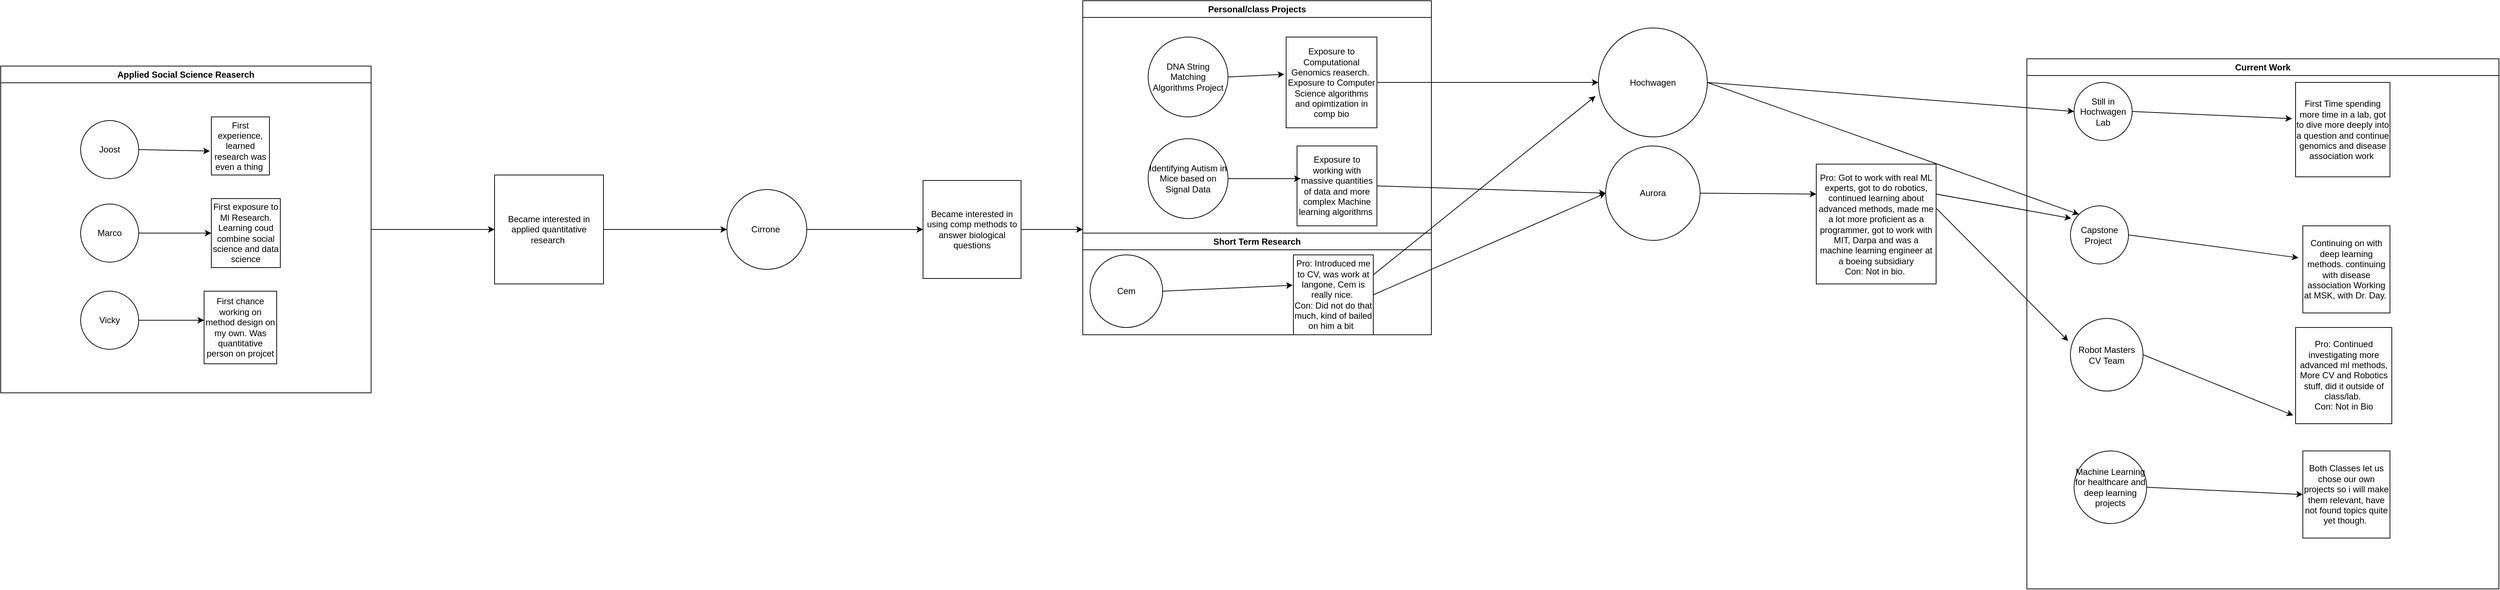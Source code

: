 <mxfile version="22.0.0" type="github">
  <diagram name="Page-1" id="OptNep50N4nJcta6pjEw">
    <mxGraphModel dx="2052" dy="1310" grid="1" gridSize="10" guides="1" tooltips="1" connect="1" arrows="1" fold="1" page="1" pageScale="1" pageWidth="850" pageHeight="1100" math="0" shadow="0">
      <root>
        <mxCell id="0" />
        <mxCell id="1" parent="0" />
        <mxCell id="JaoUqpHkBibLqqUjb6aJ-6" value="" style="swimlane;startSize=0;" vertex="1" parent="1">
          <mxGeometry x="60" y="220" width="510" height="450" as="geometry">
            <mxRectangle x="320" y="360" width="50" height="40" as="alternateBounds" />
          </mxGeometry>
        </mxCell>
        <mxCell id="JaoUqpHkBibLqqUjb6aJ-1" value="Joost" style="ellipse;whiteSpace=wrap;html=1;aspect=fixed;" vertex="1" parent="JaoUqpHkBibLqqUjb6aJ-6">
          <mxGeometry x="110" y="75" width="80" height="80" as="geometry" />
        </mxCell>
        <mxCell id="JaoUqpHkBibLqqUjb6aJ-3" value="Marco" style="ellipse;whiteSpace=wrap;html=1;aspect=fixed;" vertex="1" parent="JaoUqpHkBibLqqUjb6aJ-6">
          <mxGeometry x="110" y="190" width="80" height="80" as="geometry" />
        </mxCell>
        <mxCell id="JaoUqpHkBibLqqUjb6aJ-2" value="Vicky" style="ellipse;whiteSpace=wrap;html=1;aspect=fixed;" vertex="1" parent="JaoUqpHkBibLqqUjb6aJ-6">
          <mxGeometry x="110" y="310" width="80" height="80" as="geometry" />
        </mxCell>
        <mxCell id="JaoUqpHkBibLqqUjb6aJ-8" value="First experience, learned research was even a thing&amp;nbsp;" style="whiteSpace=wrap;html=1;aspect=fixed;" vertex="1" parent="JaoUqpHkBibLqqUjb6aJ-6">
          <mxGeometry x="290" y="70" width="80" height="80" as="geometry" />
        </mxCell>
        <mxCell id="JaoUqpHkBibLqqUjb6aJ-10" value="First exposure to Ml Research. Learning coud combine social science and data science" style="whiteSpace=wrap;html=1;aspect=fixed;" vertex="1" parent="JaoUqpHkBibLqqUjb6aJ-6">
          <mxGeometry x="290" y="182.5" width="95" height="95" as="geometry" />
        </mxCell>
        <mxCell id="JaoUqpHkBibLqqUjb6aJ-11" value="First chance working on method design on my own. Was quantitative person on projcet" style="whiteSpace=wrap;html=1;aspect=fixed;" vertex="1" parent="JaoUqpHkBibLqqUjb6aJ-6">
          <mxGeometry x="280" y="310" width="100" height="100" as="geometry" />
        </mxCell>
        <mxCell id="JaoUqpHkBibLqqUjb6aJ-12" value="" style="endArrow=classic;html=1;rounded=0;exitX=1;exitY=0.5;exitDx=0;exitDy=0;" edge="1" parent="JaoUqpHkBibLqqUjb6aJ-6" source="JaoUqpHkBibLqqUjb6aJ-2">
          <mxGeometry width="50" height="50" relative="1" as="geometry">
            <mxPoint x="490" y="260" as="sourcePoint" />
            <mxPoint x="280" y="350" as="targetPoint" />
          </mxGeometry>
        </mxCell>
        <mxCell id="JaoUqpHkBibLqqUjb6aJ-13" value="" style="endArrow=classic;html=1;rounded=0;exitX=1;exitY=0.5;exitDx=0;exitDy=0;entryX=0;entryY=0.5;entryDx=0;entryDy=0;" edge="1" parent="JaoUqpHkBibLqqUjb6aJ-6" source="JaoUqpHkBibLqqUjb6aJ-3" target="JaoUqpHkBibLqqUjb6aJ-10">
          <mxGeometry width="50" height="50" relative="1" as="geometry">
            <mxPoint x="490" y="260" as="sourcePoint" />
            <mxPoint x="540" y="210" as="targetPoint" />
          </mxGeometry>
        </mxCell>
        <mxCell id="JaoUqpHkBibLqqUjb6aJ-14" value="" style="endArrow=classic;html=1;rounded=0;exitX=1;exitY=0.5;exitDx=0;exitDy=0;entryX=-0.025;entryY=0.588;entryDx=0;entryDy=0;entryPerimeter=0;" edge="1" parent="JaoUqpHkBibLqqUjb6aJ-6" source="JaoUqpHkBibLqqUjb6aJ-1" target="JaoUqpHkBibLqqUjb6aJ-8">
          <mxGeometry width="50" height="50" relative="1" as="geometry">
            <mxPoint x="490" y="260" as="sourcePoint" />
            <mxPoint x="540" y="210" as="targetPoint" />
          </mxGeometry>
        </mxCell>
        <mxCell id="JaoUqpHkBibLqqUjb6aJ-27" value="Applied Social Science Reaserch" style="swimlane;whiteSpace=wrap;html=1;" vertex="1" parent="JaoUqpHkBibLqqUjb6aJ-6">
          <mxGeometry width="510" height="450" as="geometry" />
        </mxCell>
        <mxCell id="JaoUqpHkBibLqqUjb6aJ-15" value="Became interested in applied quantitative research&amp;nbsp;" style="whiteSpace=wrap;html=1;aspect=fixed;" vertex="1" parent="1">
          <mxGeometry x="740" y="370" width="150" height="150" as="geometry" />
        </mxCell>
        <mxCell id="JaoUqpHkBibLqqUjb6aJ-16" value="" style="endArrow=classic;html=1;rounded=0;exitX=1;exitY=0.5;exitDx=0;exitDy=0;" edge="1" parent="1" source="JaoUqpHkBibLqqUjb6aJ-6" target="JaoUqpHkBibLqqUjb6aJ-15">
          <mxGeometry width="50" height="50" relative="1" as="geometry">
            <mxPoint x="880" y="550" as="sourcePoint" />
            <mxPoint x="930" y="500" as="targetPoint" />
          </mxGeometry>
        </mxCell>
        <mxCell id="JaoUqpHkBibLqqUjb6aJ-17" value="Cirrone&amp;nbsp;" style="ellipse;whiteSpace=wrap;html=1;aspect=fixed;" vertex="1" parent="1">
          <mxGeometry x="1060" y="390" width="110" height="110" as="geometry" />
        </mxCell>
        <mxCell id="JaoUqpHkBibLqqUjb6aJ-18" value="" style="endArrow=classic;html=1;rounded=0;exitX=1;exitY=0.5;exitDx=0;exitDy=0;entryX=0;entryY=0.5;entryDx=0;entryDy=0;" edge="1" parent="1" source="JaoUqpHkBibLqqUjb6aJ-15" target="JaoUqpHkBibLqqUjb6aJ-17">
          <mxGeometry width="50" height="50" relative="1" as="geometry">
            <mxPoint x="880" y="550" as="sourcePoint" />
            <mxPoint x="930" y="500" as="targetPoint" />
          </mxGeometry>
        </mxCell>
        <mxCell id="JaoUqpHkBibLqqUjb6aJ-19" value="Became interested in using comp methods to answer biological questions" style="whiteSpace=wrap;html=1;aspect=fixed;" vertex="1" parent="1">
          <mxGeometry x="1330" y="377.5" width="135" height="135" as="geometry" />
        </mxCell>
        <mxCell id="JaoUqpHkBibLqqUjb6aJ-20" value="" style="endArrow=classic;html=1;rounded=0;exitX=1;exitY=0.5;exitDx=0;exitDy=0;entryX=0;entryY=0.5;entryDx=0;entryDy=0;" edge="1" parent="1" source="JaoUqpHkBibLqqUjb6aJ-17" target="JaoUqpHkBibLqqUjb6aJ-19">
          <mxGeometry width="50" height="50" relative="1" as="geometry">
            <mxPoint x="1070" y="550" as="sourcePoint" />
            <mxPoint x="1120" y="500" as="targetPoint" />
          </mxGeometry>
        </mxCell>
        <mxCell id="JaoUqpHkBibLqqUjb6aJ-28" value="Personal/class Projects" style="swimlane;whiteSpace=wrap;html=1;" vertex="1" parent="1">
          <mxGeometry x="1550" y="130" width="480" height="320" as="geometry" />
        </mxCell>
        <mxCell id="JaoUqpHkBibLqqUjb6aJ-25" value="Identifying Autism in Mice based on Signal Data" style="ellipse;whiteSpace=wrap;html=1;aspect=fixed;fillOpacity=100;" vertex="1" parent="JaoUqpHkBibLqqUjb6aJ-28">
          <mxGeometry x="90" y="190" width="110" height="110" as="geometry" />
        </mxCell>
        <mxCell id="JaoUqpHkBibLqqUjb6aJ-24" value="DNA String Matching Algorithms Project" style="ellipse;whiteSpace=wrap;html=1;aspect=fixed;" vertex="1" parent="JaoUqpHkBibLqqUjb6aJ-28">
          <mxGeometry x="90" y="50" width="110" height="110" as="geometry" />
        </mxCell>
        <mxCell id="JaoUqpHkBibLqqUjb6aJ-31" value="Exposure to Computational Genomics reaserch.&amp;nbsp;&lt;br&gt;Exposure to Computer Science algorithms and opimtization in comp bio" style="whiteSpace=wrap;html=1;aspect=fixed;" vertex="1" parent="JaoUqpHkBibLqqUjb6aJ-28">
          <mxGeometry x="280" y="50" width="125" height="125" as="geometry" />
        </mxCell>
        <mxCell id="JaoUqpHkBibLqqUjb6aJ-35" value="Exposure to working with massive quantities of data and more complex Machine learning algorithms&amp;nbsp;" style="whiteSpace=wrap;html=1;aspect=fixed;" vertex="1" parent="JaoUqpHkBibLqqUjb6aJ-28">
          <mxGeometry x="295" y="200" width="110" height="110" as="geometry" />
        </mxCell>
        <mxCell id="JaoUqpHkBibLqqUjb6aJ-45" value="" style="endArrow=classic;html=1;rounded=0;exitX=1;exitY=0.5;exitDx=0;exitDy=0;" edge="1" parent="JaoUqpHkBibLqqUjb6aJ-28" source="JaoUqpHkBibLqqUjb6aJ-25">
          <mxGeometry width="50" height="50" relative="1" as="geometry">
            <mxPoint x="-70" y="280" as="sourcePoint" />
            <mxPoint x="300" y="245" as="targetPoint" />
          </mxGeometry>
        </mxCell>
        <mxCell id="JaoUqpHkBibLqqUjb6aJ-46" value="" style="endArrow=classic;html=1;rounded=0;exitX=1;exitY=0.5;exitDx=0;exitDy=0;entryX=-0.02;entryY=0.411;entryDx=0;entryDy=0;entryPerimeter=0;" edge="1" parent="JaoUqpHkBibLqqUjb6aJ-28" source="JaoUqpHkBibLqqUjb6aJ-24" target="JaoUqpHkBibLqqUjb6aJ-31">
          <mxGeometry width="50" height="50" relative="1" as="geometry">
            <mxPoint x="-70" y="280" as="sourcePoint" />
            <mxPoint x="-20" y="230" as="targetPoint" />
          </mxGeometry>
        </mxCell>
        <mxCell id="JaoUqpHkBibLqqUjb6aJ-29" value="" style="endArrow=classic;html=1;rounded=0;exitX=1;exitY=0.5;exitDx=0;exitDy=0;" edge="1" parent="1" source="JaoUqpHkBibLqqUjb6aJ-19">
          <mxGeometry width="50" height="50" relative="1" as="geometry">
            <mxPoint x="1490" y="590" as="sourcePoint" />
            <mxPoint x="1550" y="445" as="targetPoint" />
          </mxGeometry>
        </mxCell>
        <mxCell id="JaoUqpHkBibLqqUjb6aJ-36" value="Short Term Research" style="swimlane;whiteSpace=wrap;html=1;" vertex="1" parent="1">
          <mxGeometry x="1550" y="450" width="480" height="140" as="geometry" />
        </mxCell>
        <mxCell id="JaoUqpHkBibLqqUjb6aJ-37" value="Cem" style="ellipse;whiteSpace=wrap;html=1;aspect=fixed;" vertex="1" parent="JaoUqpHkBibLqqUjb6aJ-36">
          <mxGeometry x="10" y="30" width="100" height="100" as="geometry" />
        </mxCell>
        <mxCell id="JaoUqpHkBibLqqUjb6aJ-41" value="Pro: Introduced me to CV, was work at langone, Cem is really nice.&amp;nbsp;&lt;br&gt;Con: Did not do that much, kind of bailed on him a bit&amp;nbsp;&amp;nbsp;" style="whiteSpace=wrap;html=1;aspect=fixed;" vertex="1" parent="JaoUqpHkBibLqqUjb6aJ-36">
          <mxGeometry x="290" y="30" width="110" height="110" as="geometry" />
        </mxCell>
        <mxCell id="JaoUqpHkBibLqqUjb6aJ-44" value="" style="endArrow=classic;html=1;rounded=0;exitX=1;exitY=0.5;exitDx=0;exitDy=0;entryX=-0.008;entryY=0.38;entryDx=0;entryDy=0;entryPerimeter=0;" edge="1" parent="JaoUqpHkBibLqqUjb6aJ-36" source="JaoUqpHkBibLqqUjb6aJ-37" target="JaoUqpHkBibLqqUjb6aJ-41">
          <mxGeometry width="50" height="50" relative="1" as="geometry">
            <mxPoint x="-70" y="-40" as="sourcePoint" />
            <mxPoint x="-20" y="-90" as="targetPoint" />
          </mxGeometry>
        </mxCell>
        <mxCell id="JaoUqpHkBibLqqUjb6aJ-47" value="Hochwagen" style="ellipse;whiteSpace=wrap;html=1;aspect=fixed;" vertex="1" parent="1">
          <mxGeometry x="2260" y="167.5" width="150" height="150" as="geometry" />
        </mxCell>
        <mxCell id="JaoUqpHkBibLqqUjb6aJ-48" value="" style="endArrow=classic;html=1;rounded=0;exitX=1;exitY=0.5;exitDx=0;exitDy=0;entryX=0;entryY=0.5;entryDx=0;entryDy=0;" edge="1" parent="1" source="JaoUqpHkBibLqqUjb6aJ-31" target="JaoUqpHkBibLqqUjb6aJ-47">
          <mxGeometry width="50" height="50" relative="1" as="geometry">
            <mxPoint x="1970" y="500" as="sourcePoint" />
            <mxPoint x="2020" y="450" as="targetPoint" />
          </mxGeometry>
        </mxCell>
        <mxCell id="JaoUqpHkBibLqqUjb6aJ-51" value="" style="endArrow=classic;html=1;rounded=0;exitX=1;exitY=0.5;exitDx=0;exitDy=0;entryX=0;entryY=0.5;entryDx=0;entryDy=0;" edge="1" parent="1" source="JaoUqpHkBibLqqUjb6aJ-47" target="JaoUqpHkBibLqqUjb6aJ-63">
          <mxGeometry width="50" height="50" relative="1" as="geometry">
            <mxPoint x="2240" y="500" as="sourcePoint" />
            <mxPoint x="2290" y="450" as="targetPoint" />
          </mxGeometry>
        </mxCell>
        <mxCell id="JaoUqpHkBibLqqUjb6aJ-52" value="Aurora" style="ellipse;whiteSpace=wrap;html=1;aspect=fixed;" vertex="1" parent="1">
          <mxGeometry x="2270" y="330" width="130" height="130" as="geometry" />
        </mxCell>
        <mxCell id="JaoUqpHkBibLqqUjb6aJ-53" value="" style="endArrow=classic;html=1;rounded=0;exitX=1;exitY=0.5;exitDx=0;exitDy=0;entryX=0;entryY=0.5;entryDx=0;entryDy=0;" edge="1" parent="1" source="JaoUqpHkBibLqqUjb6aJ-35" target="JaoUqpHkBibLqqUjb6aJ-52">
          <mxGeometry width="50" height="50" relative="1" as="geometry">
            <mxPoint x="2160" y="500" as="sourcePoint" />
            <mxPoint x="2210" y="450" as="targetPoint" />
          </mxGeometry>
        </mxCell>
        <mxCell id="JaoUqpHkBibLqqUjb6aJ-54" value="Pro: Got to work with real ML experts, got to do robotics, continued learning about advanced methods, made me a lot more proficient as a programmer, got to work with MIT, Darpa and was a machine learning engineer at a boeing subsidiary&lt;br&gt;Con: Not in bio.&amp;nbsp;" style="whiteSpace=wrap;html=1;aspect=fixed;" vertex="1" parent="1">
          <mxGeometry x="2560" y="355" width="165" height="165" as="geometry" />
        </mxCell>
        <mxCell id="JaoUqpHkBibLqqUjb6aJ-55" value="" style="endArrow=classic;html=1;rounded=0;exitX=1;exitY=0.5;exitDx=0;exitDy=0;entryX=0;entryY=0.25;entryDx=0;entryDy=0;" edge="1" parent="1" source="JaoUqpHkBibLqqUjb6aJ-52" target="JaoUqpHkBibLqqUjb6aJ-54">
          <mxGeometry width="50" height="50" relative="1" as="geometry">
            <mxPoint x="2490" y="500" as="sourcePoint" />
            <mxPoint x="2540" y="450" as="targetPoint" />
          </mxGeometry>
        </mxCell>
        <mxCell id="JaoUqpHkBibLqqUjb6aJ-56" value="Current Work" style="swimlane;whiteSpace=wrap;html=1;" vertex="1" parent="1">
          <mxGeometry x="2850" y="210" width="650" height="730" as="geometry" />
        </mxCell>
        <mxCell id="JaoUqpHkBibLqqUjb6aJ-57" value="Robot Masters CV Team" style="ellipse;whiteSpace=wrap;html=1;aspect=fixed;" vertex="1" parent="JaoUqpHkBibLqqUjb6aJ-56">
          <mxGeometry x="60" y="357.5" width="100" height="100" as="geometry" />
        </mxCell>
        <mxCell id="JaoUqpHkBibLqqUjb6aJ-58" value="Pro: Continued investigating more advanced ml methods, More CV and Robotics stuff, did it outside of class/lab.&amp;nbsp;&lt;br&gt;Con: Not in Bio" style="whiteSpace=wrap;html=1;aspect=fixed;" vertex="1" parent="JaoUqpHkBibLqqUjb6aJ-56">
          <mxGeometry x="370" y="370" width="132.5" height="132.5" as="geometry" />
        </mxCell>
        <mxCell id="JaoUqpHkBibLqqUjb6aJ-59" value="" style="endArrow=classic;html=1;rounded=0;exitX=1;exitY=0.5;exitDx=0;exitDy=0;entryX=-0.024;entryY=0.914;entryDx=0;entryDy=0;entryPerimeter=0;" edge="1" parent="JaoUqpHkBibLqqUjb6aJ-56" source="JaoUqpHkBibLqqUjb6aJ-57" target="JaoUqpHkBibLqqUjb6aJ-58">
          <mxGeometry width="50" height="50" relative="1" as="geometry">
            <mxPoint x="-20" y="167.5" as="sourcePoint" />
            <mxPoint x="340" y="397.5" as="targetPoint" />
          </mxGeometry>
        </mxCell>
        <mxCell id="JaoUqpHkBibLqqUjb6aJ-63" value="Still in Hochwagen Lab" style="ellipse;whiteSpace=wrap;html=1;aspect=fixed;" vertex="1" parent="JaoUqpHkBibLqqUjb6aJ-56">
          <mxGeometry x="65" y="32.5" width="80" height="80" as="geometry" />
        </mxCell>
        <mxCell id="JaoUqpHkBibLqqUjb6aJ-50" value="First Time spending more time in a lab, got to dive more deeply into a question and continue genomics and disease association work&amp;nbsp;" style="whiteSpace=wrap;html=1;aspect=fixed;" vertex="1" parent="JaoUqpHkBibLqqUjb6aJ-56">
          <mxGeometry x="370" y="32.5" width="130" height="130" as="geometry" />
        </mxCell>
        <mxCell id="JaoUqpHkBibLqqUjb6aJ-65" value="" style="endArrow=classic;html=1;rounded=0;exitX=1;exitY=0.5;exitDx=0;exitDy=0;entryX=-0.038;entryY=0.384;entryDx=0;entryDy=0;entryPerimeter=0;" edge="1" parent="JaoUqpHkBibLqqUjb6aJ-56" source="JaoUqpHkBibLqqUjb6aJ-63" target="JaoUqpHkBibLqqUjb6aJ-50">
          <mxGeometry width="50" height="50" relative="1" as="geometry">
            <mxPoint x="-200" y="472.5" as="sourcePoint" />
            <mxPoint x="-150" y="422.5" as="targetPoint" />
          </mxGeometry>
        </mxCell>
        <mxCell id="JaoUqpHkBibLqqUjb6aJ-66" value="Capstone Project&amp;nbsp;" style="ellipse;whiteSpace=wrap;html=1;aspect=fixed;" vertex="1" parent="JaoUqpHkBibLqqUjb6aJ-56">
          <mxGeometry x="60" y="202.5" width="80" height="80" as="geometry" />
        </mxCell>
        <mxCell id="JaoUqpHkBibLqqUjb6aJ-69" value="Continuing on with deep learning methods. continuing with disease association Working at MSK, with Dr. Day.&amp;nbsp;" style="whiteSpace=wrap;html=1;aspect=fixed;" vertex="1" parent="JaoUqpHkBibLqqUjb6aJ-56">
          <mxGeometry x="380" y="230" width="120" height="120" as="geometry" />
        </mxCell>
        <mxCell id="JaoUqpHkBibLqqUjb6aJ-70" value="" style="endArrow=classic;html=1;rounded=0;exitX=1;exitY=0.5;exitDx=0;exitDy=0;entryX=-0.05;entryY=0.367;entryDx=0;entryDy=0;entryPerimeter=0;" edge="1" parent="JaoUqpHkBibLqqUjb6aJ-56" source="JaoUqpHkBibLqqUjb6aJ-66" target="JaoUqpHkBibLqqUjb6aJ-69">
          <mxGeometry width="50" height="50" relative="1" as="geometry">
            <mxPoint x="40" y="430" as="sourcePoint" />
            <mxPoint x="90" y="380" as="targetPoint" />
          </mxGeometry>
        </mxCell>
        <mxCell id="JaoUqpHkBibLqqUjb6aJ-72" value="Machine Learning for healthcare and deep learning projects" style="ellipse;whiteSpace=wrap;html=1;aspect=fixed;" vertex="1" parent="JaoUqpHkBibLqqUjb6aJ-56">
          <mxGeometry x="65" y="540" width="100" height="100" as="geometry" />
        </mxCell>
        <mxCell id="JaoUqpHkBibLqqUjb6aJ-74" value="Both Classes let us chose our own projects so i will make them relevant, have not found topics quite yet though.&amp;nbsp;" style="whiteSpace=wrap;html=1;aspect=fixed;" vertex="1" parent="JaoUqpHkBibLqqUjb6aJ-56">
          <mxGeometry x="380" y="540" width="120" height="120" as="geometry" />
        </mxCell>
        <mxCell id="JaoUqpHkBibLqqUjb6aJ-75" value="" style="endArrow=classic;html=1;rounded=0;exitX=1;exitY=0.5;exitDx=0;exitDy=0;entryX=0;entryY=0.5;entryDx=0;entryDy=0;" edge="1" parent="JaoUqpHkBibLqqUjb6aJ-56" source="JaoUqpHkBibLqqUjb6aJ-72" target="JaoUqpHkBibLqqUjb6aJ-74">
          <mxGeometry width="50" height="50" relative="1" as="geometry">
            <mxPoint x="-60" y="540" as="sourcePoint" />
            <mxPoint x="-10" y="490" as="targetPoint" />
          </mxGeometry>
        </mxCell>
        <mxCell id="JaoUqpHkBibLqqUjb6aJ-60" value="" style="endArrow=classic;html=1;rounded=0;exitX=1.003;exitY=0.371;exitDx=0;exitDy=0;exitPerimeter=0;entryX=-0.031;entryY=0.311;entryDx=0;entryDy=0;entryPerimeter=0;" edge="1" parent="1" source="JaoUqpHkBibLqqUjb6aJ-54" target="JaoUqpHkBibLqqUjb6aJ-57">
          <mxGeometry width="50" height="50" relative="1" as="geometry">
            <mxPoint x="2740" y="580" as="sourcePoint" />
            <mxPoint x="2790" y="530" as="targetPoint" />
          </mxGeometry>
        </mxCell>
        <mxCell id="JaoUqpHkBibLqqUjb6aJ-61" value="" style="endArrow=classic;html=1;rounded=0;exitX=1;exitY=0.5;exitDx=0;exitDy=0;entryX=0;entryY=0.5;entryDx=0;entryDy=0;" edge="1" parent="1" source="JaoUqpHkBibLqqUjb6aJ-41" target="JaoUqpHkBibLqqUjb6aJ-52">
          <mxGeometry width="50" height="50" relative="1" as="geometry">
            <mxPoint x="2060" y="670" as="sourcePoint" />
            <mxPoint x="2110" y="620" as="targetPoint" />
          </mxGeometry>
        </mxCell>
        <mxCell id="JaoUqpHkBibLqqUjb6aJ-62" value="" style="endArrow=classic;html=1;rounded=0;exitX=1;exitY=0.25;exitDx=0;exitDy=0;entryX=-0.027;entryY=0.626;entryDx=0;entryDy=0;entryPerimeter=0;" edge="1" parent="1" source="JaoUqpHkBibLqqUjb6aJ-41" target="JaoUqpHkBibLqqUjb6aJ-47">
          <mxGeometry width="50" height="50" relative="1" as="geometry">
            <mxPoint x="2060" y="670" as="sourcePoint" />
            <mxPoint x="2090" y="530" as="targetPoint" />
          </mxGeometry>
        </mxCell>
        <mxCell id="JaoUqpHkBibLqqUjb6aJ-64" value="" style="endArrow=classic;html=1;rounded=0;exitX=1;exitY=0.25;exitDx=0;exitDy=0;entryX=0.014;entryY=0.215;entryDx=0;entryDy=0;entryPerimeter=0;" edge="1" parent="1" source="JaoUqpHkBibLqqUjb6aJ-54" target="JaoUqpHkBibLqqUjb6aJ-66">
          <mxGeometry width="50" height="50" relative="1" as="geometry">
            <mxPoint x="2670" y="640" as="sourcePoint" />
            <mxPoint x="2720" y="590" as="targetPoint" />
          </mxGeometry>
        </mxCell>
        <mxCell id="JaoUqpHkBibLqqUjb6aJ-71" value="" style="endArrow=classic;html=1;rounded=0;exitX=1;exitY=0.5;exitDx=0;exitDy=0;entryX=0;entryY=0;entryDx=0;entryDy=0;" edge="1" parent="1" source="JaoUqpHkBibLqqUjb6aJ-47" target="JaoUqpHkBibLqqUjb6aJ-66">
          <mxGeometry width="50" height="50" relative="1" as="geometry">
            <mxPoint x="2610" y="590" as="sourcePoint" />
            <mxPoint x="2660" y="540" as="targetPoint" />
          </mxGeometry>
        </mxCell>
      </root>
    </mxGraphModel>
  </diagram>
</mxfile>
